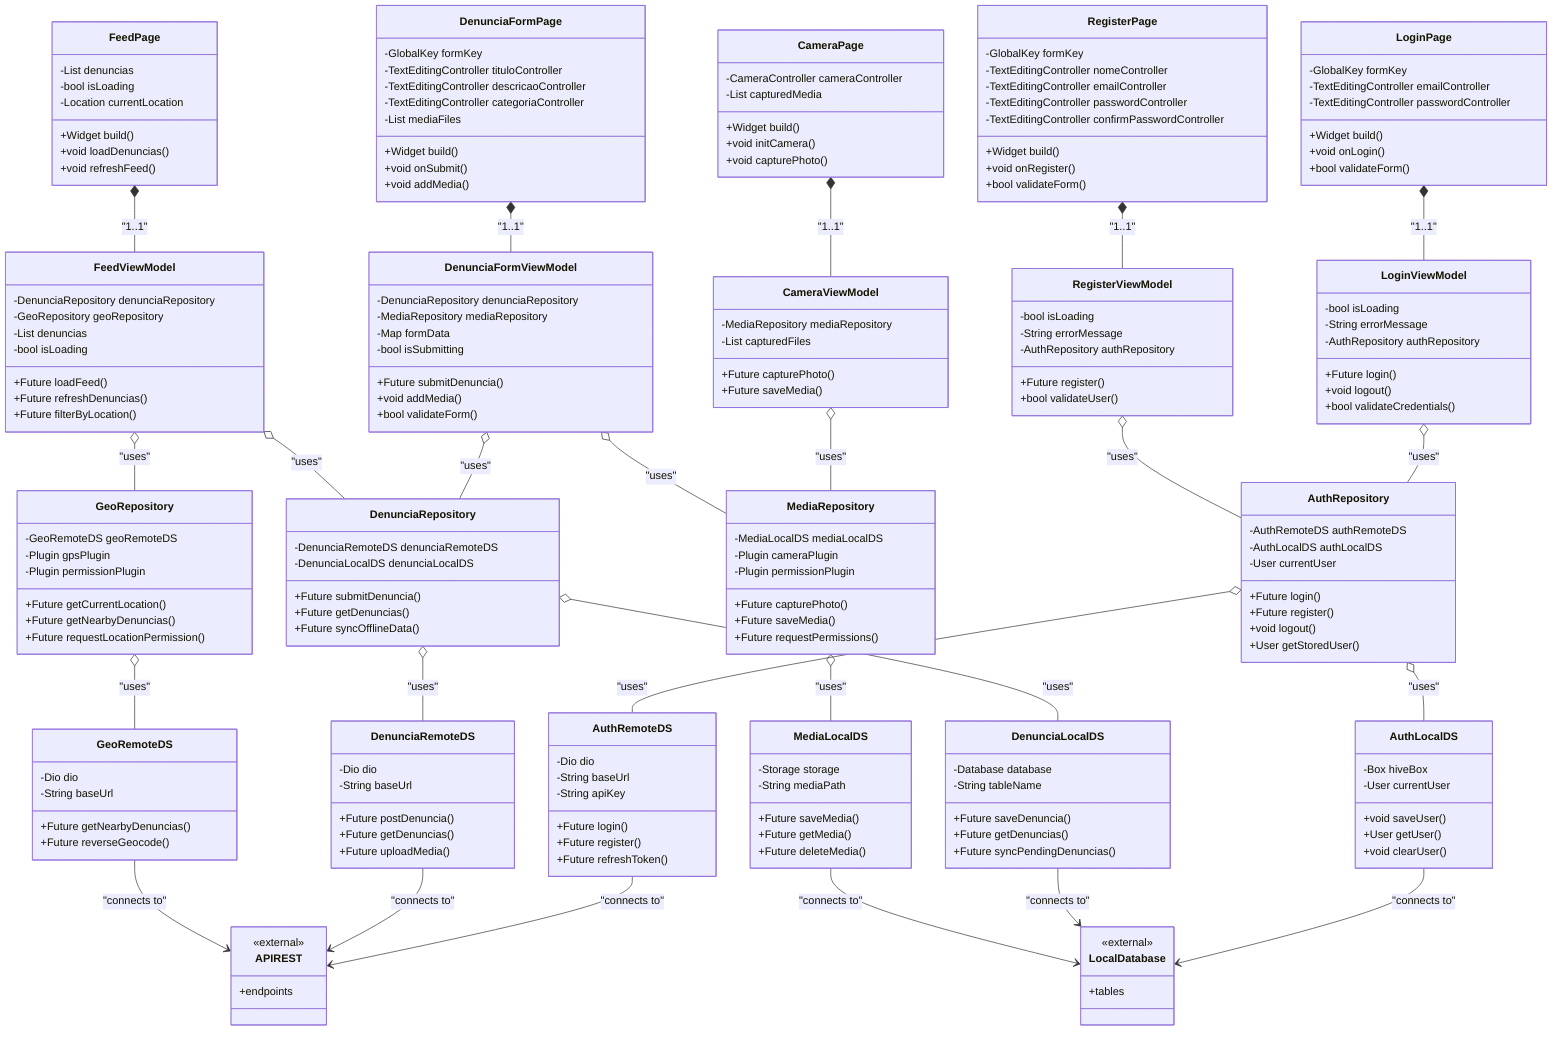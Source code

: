 classDiagram
        %% VIEWS (Flutter Widgets)
        class LoginPage {
            -GlobalKey formKey
            -TextEditingController emailController
            -TextEditingController passwordController
            +Widget build()
            +void onLogin()
            +bool validateForm()
        }
        
        class RegisterPage {
            -GlobalKey formKey
            -TextEditingController nomeController
            -TextEditingController emailController
            -TextEditingController passwordController
            -TextEditingController confirmPasswordController
            +Widget build()
            +void onRegister()
            +bool validateForm()
        }
        
        class CameraPage {
            -CameraController cameraController
            -List capturedMedia
            +Widget build()
            +void initCamera()
            +void capturePhoto()
        }
        
        class DenunciaFormPage {
            -GlobalKey formKey
            -TextEditingController tituloController
            -TextEditingController descricaoController
            -TextEditingController categoriaController
            -List mediaFiles
            +Widget build()
            +void onSubmit()
            +void addMedia()
        }
        
        class FeedPage {
            -List denuncias
            -bool isLoading
            -Location currentLocation
            +Widget build()
            +void loadDenuncias()
            +void refreshFeed()
        }
        
        %% VIEWMODELS (Provider/Riverpod)
        class LoginViewModel {
            -bool isLoading
            -String errorMessage
            -AuthRepository authRepository
            +Future login()
            +void logout()
            +bool validateCredentials()
        }
        
        class RegisterViewModel {
            -bool isLoading
            -String errorMessage
            -AuthRepository authRepository
            +Future register()
            +bool validateUser()
        }
        
        class CameraViewModel {
            -MediaRepository mediaRepository
            -List capturedFiles
            +Future capturePhoto()
            +Future saveMedia()
        }
        
        class DenunciaFormViewModel {
            -DenunciaRepository denunciaRepository
            -MediaRepository mediaRepository
            -Map formData
            -bool isSubmitting
            +Future submitDenuncia()
            +void addMedia()
            +bool validateForm()
        }
        
        class FeedViewModel {
            -DenunciaRepository denunciaRepository
            -GeoRepository geoRepository
            -List denuncias
            -bool isLoading
            +Future loadFeed()
            +Future refreshDenuncias()
            +Future filterByLocation()
        }
        
        %% REPOSITORIES
        class AuthRepository {
            -AuthRemoteDS authRemoteDS
            -AuthLocalDS authLocalDS
            -User currentUser
            +Future login()
            +Future register()
            +void logout()
            +User getStoredUser()
        }
        
        class DenunciaRepository {
            -DenunciaRemoteDS denunciaRemoteDS
            -DenunciaLocalDS denunciaLocalDS
            +Future submitDenuncia()
            +Future getDenuncias()
            +Future syncOfflineData()
        }
        
        class MediaRepository {
            -MediaLocalDS mediaLocalDS
            -Plugin cameraPlugin
            -Plugin permissionPlugin
            +Future capturePhoto()
            +Future saveMedia()
            +Future requestPermissions()
        }
        
        class GeoRepository {
            -GeoRemoteDS geoRemoteDS
            -Plugin gpsPlugin
            -Plugin permissionPlugin
            +Future getCurrentLocation()
            +Future getNearbyDenuncias()
            +Future requestLocationPermission()
        }
        
        %% DATA SOURCES REMOTE
        class AuthRemoteDS {
            -Dio dio
            -String baseUrl
            -String apiKey
            +Future login()
            +Future register()
            +Future refreshToken()
        }
        
        class DenunciaRemoteDS {
            -Dio dio
            -String baseUrl
            +Future postDenuncia()
            +Future getDenuncias()
            +Future uploadMedia()
        }
        
        class GeoRemoteDS {
            -Dio dio
            -String baseUrl
            +Future getNearbyDenuncias()
            +Future reverseGeocode()
        }
        
        %% DATA SOURCES LOCAL
        class AuthLocalDS {
            -Box hiveBox
            -User currentUser
            +void saveUser()
            +User getUser()
            +void clearUser()
        }
        
        class DenunciaLocalDS {
            -Database database
            -String tableName
            +Future saveDenuncia()
            +Future getDenuncias()
            +Future syncPendingDenuncias()
        }
        
        class MediaLocalDS {
            -Storage storage
            -String mediaPath
            +Future saveMedia()
            +Future getMedia()
            +Future deleteMedia()
        }
        
        %% EXTERNAL CLASSES
        class APIREST {
            <<external>>
            +endpoints
        }
        
        class LocalDatabase {
            <<external>>
            +tables
        }
        
        %% RELATIONSHIPS - VIEWS -> VIEWMODELS (Composition)
        LoginPage *-- LoginViewModel : "1..1"
        RegisterPage *-- RegisterViewModel : "1..1"
        CameraPage *-- CameraViewModel : "1..1"
        DenunciaFormPage *-- DenunciaFormViewModel : "1..1"
        FeedPage *-- FeedViewModel : "1..1"
        
        %% RELATIONSHIPS - VIEWMODELS -> REPOSITORIES (Dependency/Aggregation)
        LoginViewModel o-- AuthRepository : "uses"
        RegisterViewModel o-- AuthRepository : "uses"
        CameraViewModel o-- MediaRepository : "uses"
        DenunciaFormViewModel o-- DenunciaRepository : "uses"
        DenunciaFormViewModel o-- MediaRepository : "uses"
        FeedViewModel o-- DenunciaRepository : "uses"
        FeedViewModel o-- GeoRepository : "uses"
        
        %% RELATIONSHIPS - REPOSITORIES -> DATA SOURCES (Dependency/Aggregation)
        AuthRepository o-- AuthRemoteDS : "uses"
        AuthRepository o-- AuthLocalDS : "uses"
        DenunciaRepository o-- DenunciaRemoteDS : "uses"
        DenunciaRepository o-- DenunciaLocalDS : "uses"
        MediaRepository o-- MediaLocalDS : "uses"
        GeoRepository o-- GeoRemoteDS : "uses"
        
        %% RELATIONSHIPS - DATA SOURCES -> EXTERNAL
        AuthRemoteDS --> APIREST : "connects to"
        DenunciaRemoteDS --> APIREST : "connects to"
        GeoRemoteDS --> APIREST : "connects to"
        AuthLocalDS --> LocalDatabase : "connects to"
        DenunciaLocalDS --> LocalDatabase : "connects to"
        MediaLocalDS --> LocalDatabase : "connects to"